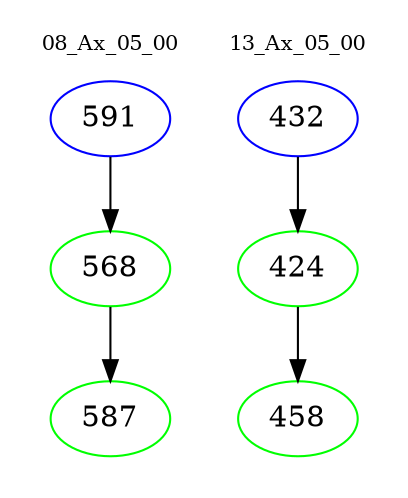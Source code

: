 digraph{
subgraph cluster_0 {
color = white
label = "08_Ax_05_00";
fontsize=10;
T0_591 [label="591", color="blue"]
T0_591 -> T0_568 [color="black"]
T0_568 [label="568", color="green"]
T0_568 -> T0_587 [color="black"]
T0_587 [label="587", color="green"]
}
subgraph cluster_1 {
color = white
label = "13_Ax_05_00";
fontsize=10;
T1_432 [label="432", color="blue"]
T1_432 -> T1_424 [color="black"]
T1_424 [label="424", color="green"]
T1_424 -> T1_458 [color="black"]
T1_458 [label="458", color="green"]
}
}
